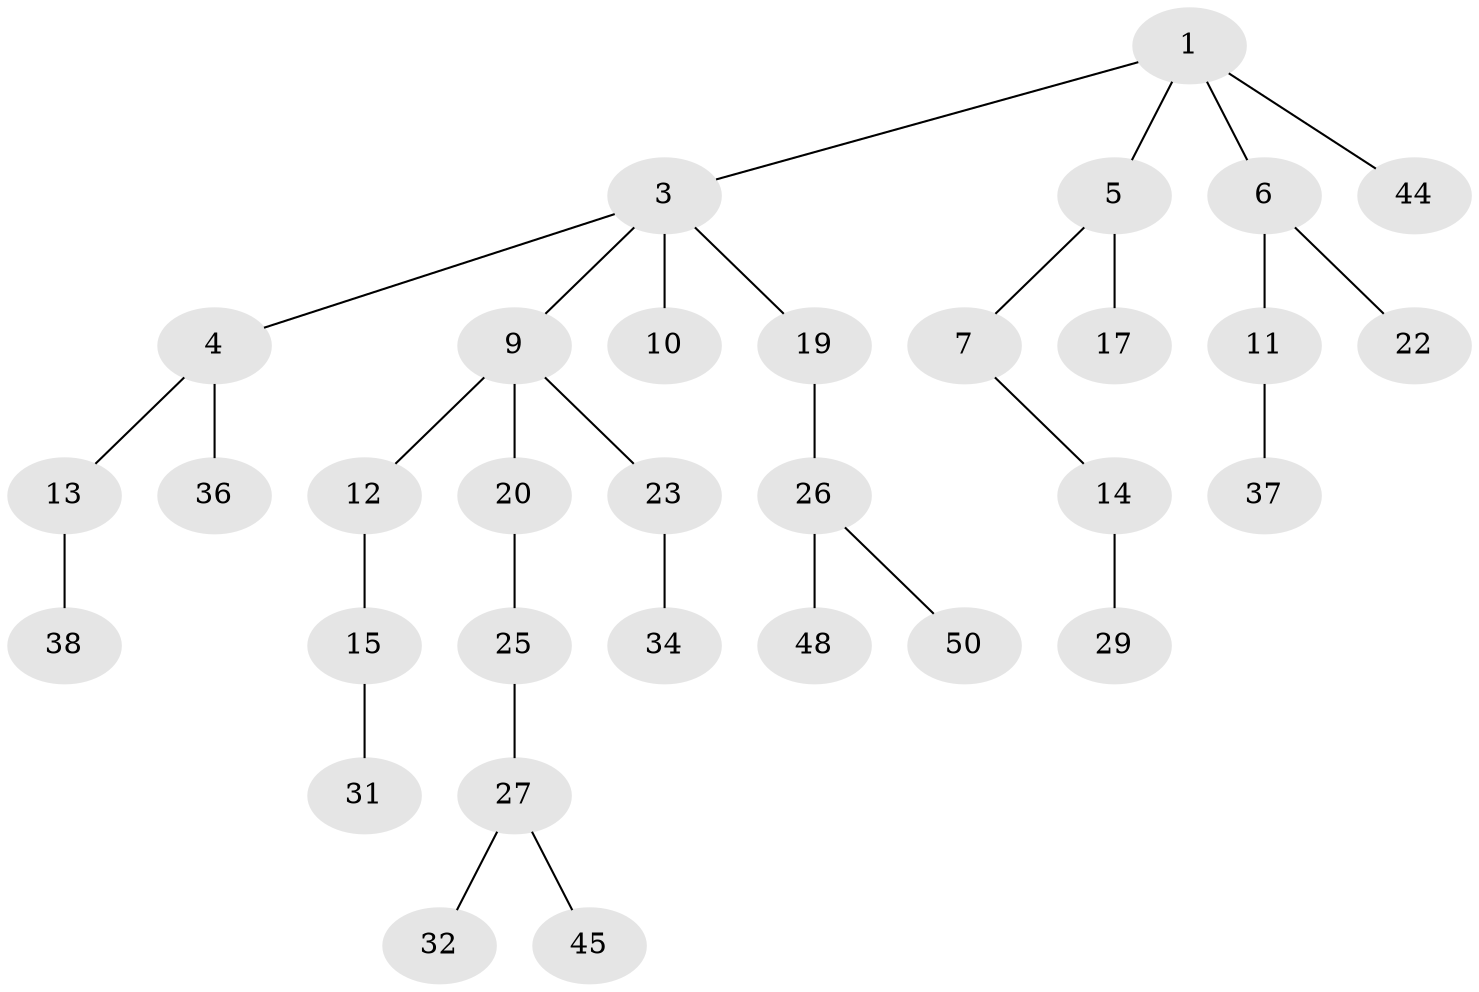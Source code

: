 // Generated by graph-tools (version 1.1) at 2025/52/02/27/25 19:52:10]
// undirected, 32 vertices, 31 edges
graph export_dot {
graph [start="1"]
  node [color=gray90,style=filled];
  1 [super="+2"];
  3 [super="+39"];
  4 [super="+30"];
  5 [super="+21"];
  6 [super="+8"];
  7 [super="+33"];
  9 [super="+49"];
  10;
  11 [super="+18"];
  12;
  13 [super="+16"];
  14 [super="+24"];
  15 [super="+28"];
  17;
  19 [super="+42"];
  20 [super="+41"];
  22;
  23 [super="+40"];
  25;
  26 [super="+43"];
  27 [super="+35"];
  29;
  31 [super="+47"];
  32;
  34;
  36;
  37;
  38;
  44;
  45 [super="+46"];
  48;
  50;
  1 -- 5;
  1 -- 6;
  1 -- 44;
  1 -- 3;
  3 -- 4;
  3 -- 9;
  3 -- 10;
  3 -- 19;
  4 -- 13;
  4 -- 36;
  5 -- 7;
  5 -- 17;
  6 -- 11;
  6 -- 22;
  7 -- 14;
  9 -- 12;
  9 -- 20;
  9 -- 23;
  11 -- 37;
  12 -- 15;
  13 -- 38;
  14 -- 29;
  15 -- 31;
  19 -- 26;
  20 -- 25;
  23 -- 34;
  25 -- 27;
  26 -- 48;
  26 -- 50;
  27 -- 32;
  27 -- 45;
}

